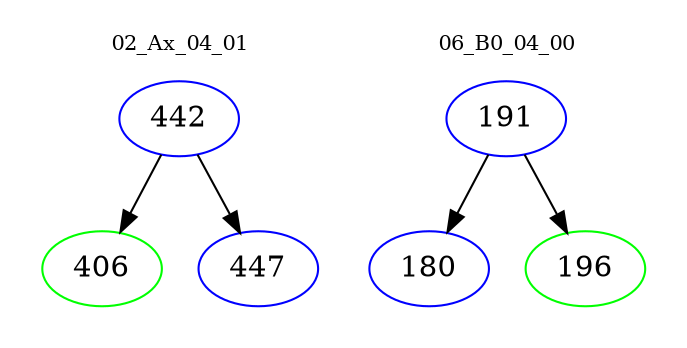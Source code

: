 digraph{
subgraph cluster_0 {
color = white
label = "02_Ax_04_01";
fontsize=10;
T0_442 [label="442", color="blue"]
T0_442 -> T0_406 [color="black"]
T0_406 [label="406", color="green"]
T0_442 -> T0_447 [color="black"]
T0_447 [label="447", color="blue"]
}
subgraph cluster_1 {
color = white
label = "06_B0_04_00";
fontsize=10;
T1_191 [label="191", color="blue"]
T1_191 -> T1_180 [color="black"]
T1_180 [label="180", color="blue"]
T1_191 -> T1_196 [color="black"]
T1_196 [label="196", color="green"]
}
}
